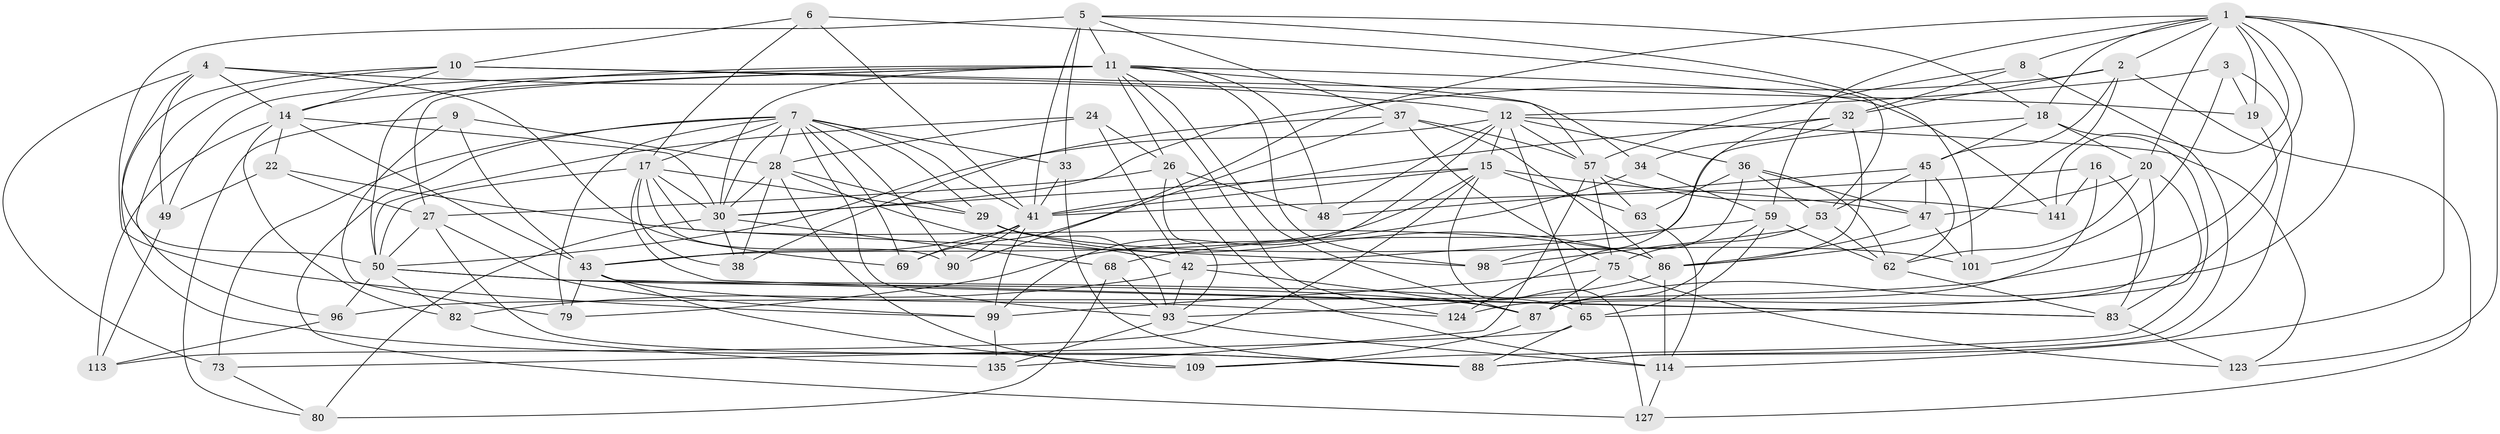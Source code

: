 // original degree distribution, {4: 1.0}
// Generated by graph-tools (version 1.1) at 2025/54/03/05/25 16:54:48]
// undirected, 71 vertices, 210 edges
graph export_dot {
graph [start="1"]
  node [color=gray90,style=filled];
  1 [super="+105+60+55"];
  2 [super="+21"];
  3;
  4 [super="+100"];
  5 [super="+58+81"];
  6;
  7 [super="+46+13"];
  8;
  9;
  10 [super="+125"];
  11 [super="+35+54+97"];
  12 [super="+25+23+121"];
  14 [super="+39+44"];
  15 [super="+95"];
  16;
  17 [super="+31+85+67"];
  18 [super="+102"];
  19;
  20 [super="+104"];
  22;
  24;
  26 [super="+40"];
  27 [super="+77"];
  28 [super="+74+108"];
  29 [super="+64"];
  30 [super="+56+66"];
  32 [super="+78"];
  33;
  34;
  36 [super="+111"];
  37 [super="+71"];
  38;
  41 [super="+61+76"];
  42 [super="+52"];
  43 [super="+126"];
  45 [super="+106"];
  47 [super="+103"];
  48;
  49;
  50 [super="+120+51"];
  53 [super="+84"];
  57 [super="+122+130"];
  59 [super="+70"];
  62 [super="+115"];
  63;
  65 [super="+112"];
  68;
  69;
  73;
  75 [super="+91"];
  79;
  80;
  82;
  83 [super="+117"];
  86 [super="+134"];
  87 [super="+89+110"];
  88 [super="+138"];
  90;
  93 [super="+107"];
  96;
  98;
  99 [super="+116"];
  101;
  109;
  113;
  114 [super="+132"];
  123;
  124;
  127;
  135;
  141;
  1 -- 19;
  1 -- 114;
  1 -- 123;
  1 -- 141;
  1 -- 8;
  1 -- 18;
  1 -- 96;
  1 -- 2;
  1 -- 20;
  1 -- 69;
  1 -- 87;
  1 -- 59;
  2 -- 127;
  2 -- 86;
  2 -- 32;
  2 -- 45;
  2 -- 30;
  3 -- 19;
  3 -- 101;
  3 -- 88;
  3 -- 12;
  4 -- 49;
  4 -- 50;
  4 -- 14;
  4 -- 73;
  4 -- 69;
  4 -- 12;
  5 -- 33;
  5 -- 37;
  5 -- 18;
  5 -- 101;
  5 -- 41 [weight=2];
  5 -- 11;
  5 -- 99;
  6 -- 53;
  6 -- 41;
  6 -- 17;
  6 -- 10;
  7 -- 69;
  7 -- 30;
  7 -- 33;
  7 -- 79;
  7 -- 90;
  7 -- 28;
  7 -- 93;
  7 -- 127;
  7 -- 41;
  7 -- 73;
  7 -- 29;
  7 -- 17;
  8 -- 88;
  8 -- 57;
  8 -- 32;
  9 -- 79;
  9 -- 80;
  9 -- 28;
  9 -- 43;
  10 -- 88;
  10 -- 34;
  10 -- 14;
  10 -- 96;
  10 -- 19;
  11 -- 48;
  11 -- 124;
  11 -- 30;
  11 -- 49;
  11 -- 50 [weight=2];
  11 -- 87;
  11 -- 57;
  11 -- 26;
  11 -- 27;
  11 -- 98;
  11 -- 141;
  11 -- 14;
  12 -- 50;
  12 -- 57;
  12 -- 36;
  12 -- 48;
  12 -- 65;
  12 -- 15;
  12 -- 123;
  12 -- 99;
  14 -- 43;
  14 -- 82;
  14 -- 30;
  14 -- 113;
  14 -- 22;
  15 -- 113;
  15 -- 127;
  15 -- 30;
  15 -- 63;
  15 -- 41;
  15 -- 47;
  15 -- 43;
  16 -- 124;
  16 -- 141;
  16 -- 41;
  16 -- 83;
  17 -- 29;
  17 -- 50 [weight=2];
  17 -- 38;
  17 -- 30;
  17 -- 90;
  17 -- 83;
  17 -- 98;
  18 -- 20;
  18 -- 109;
  18 -- 45;
  18 -- 42;
  19 -- 83;
  20 -- 65;
  20 -- 87;
  20 -- 47;
  20 -- 62;
  22 -- 49;
  22 -- 86;
  22 -- 27;
  24 -- 42;
  24 -- 50;
  24 -- 28;
  24 -- 26;
  26 -- 48;
  26 -- 93;
  26 -- 27;
  26 -- 114;
  27 -- 50;
  27 -- 88;
  27 -- 99;
  28 -- 42;
  28 -- 30;
  28 -- 109;
  28 -- 29;
  28 -- 38;
  29 -- 101;
  29 -- 86;
  29 -- 93;
  30 -- 38;
  30 -- 80;
  30 -- 68;
  32 -- 41;
  32 -- 86;
  32 -- 34;
  32 -- 98;
  33 -- 88;
  33 -- 41;
  34 -- 79;
  34 -- 59;
  36 -- 47;
  36 -- 53;
  36 -- 124;
  36 -- 63;
  36 -- 62;
  37 -- 38;
  37 -- 90;
  37 -- 75;
  37 -- 86;
  37 -- 57;
  41 -- 99;
  41 -- 90;
  41 -- 69;
  41 -- 43;
  42 -- 87;
  42 -- 93;
  42 -- 82;
  43 -- 124;
  43 -- 109;
  43 -- 79;
  43 -- 83;
  45 -- 47;
  45 -- 48;
  45 -- 62;
  45 -- 53;
  47 -- 101;
  47 -- 86;
  49 -- 113;
  50 -- 87;
  50 -- 96;
  50 -- 82;
  50 -- 65;
  53 -- 62;
  53 -- 98;
  53 -- 75;
  57 -- 75;
  57 -- 141;
  57 -- 63;
  57 -- 135;
  59 -- 65;
  59 -- 62;
  59 -- 68;
  59 -- 87;
  62 -- 83;
  63 -- 114;
  65 -- 73;
  65 -- 88;
  68 -- 80;
  68 -- 93;
  73 -- 80;
  75 -- 123;
  75 -- 87;
  75 -- 99;
  82 -- 135;
  83 -- 123;
  86 -- 114;
  86 -- 93;
  87 -- 109;
  93 -- 135;
  93 -- 114;
  96 -- 113;
  99 -- 135;
  114 -- 127;
}
